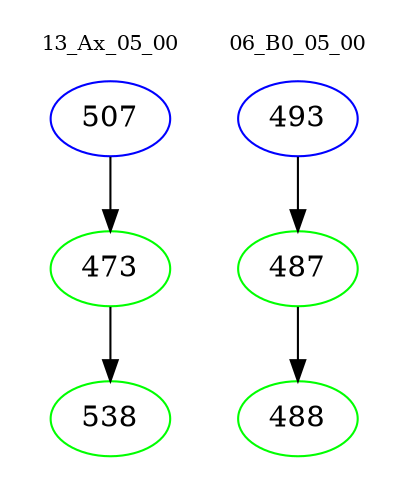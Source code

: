 digraph{
subgraph cluster_0 {
color = white
label = "13_Ax_05_00";
fontsize=10;
T0_507 [label="507", color="blue"]
T0_507 -> T0_473 [color="black"]
T0_473 [label="473", color="green"]
T0_473 -> T0_538 [color="black"]
T0_538 [label="538", color="green"]
}
subgraph cluster_1 {
color = white
label = "06_B0_05_00";
fontsize=10;
T1_493 [label="493", color="blue"]
T1_493 -> T1_487 [color="black"]
T1_487 [label="487", color="green"]
T1_487 -> T1_488 [color="black"]
T1_488 [label="488", color="green"]
}
}
